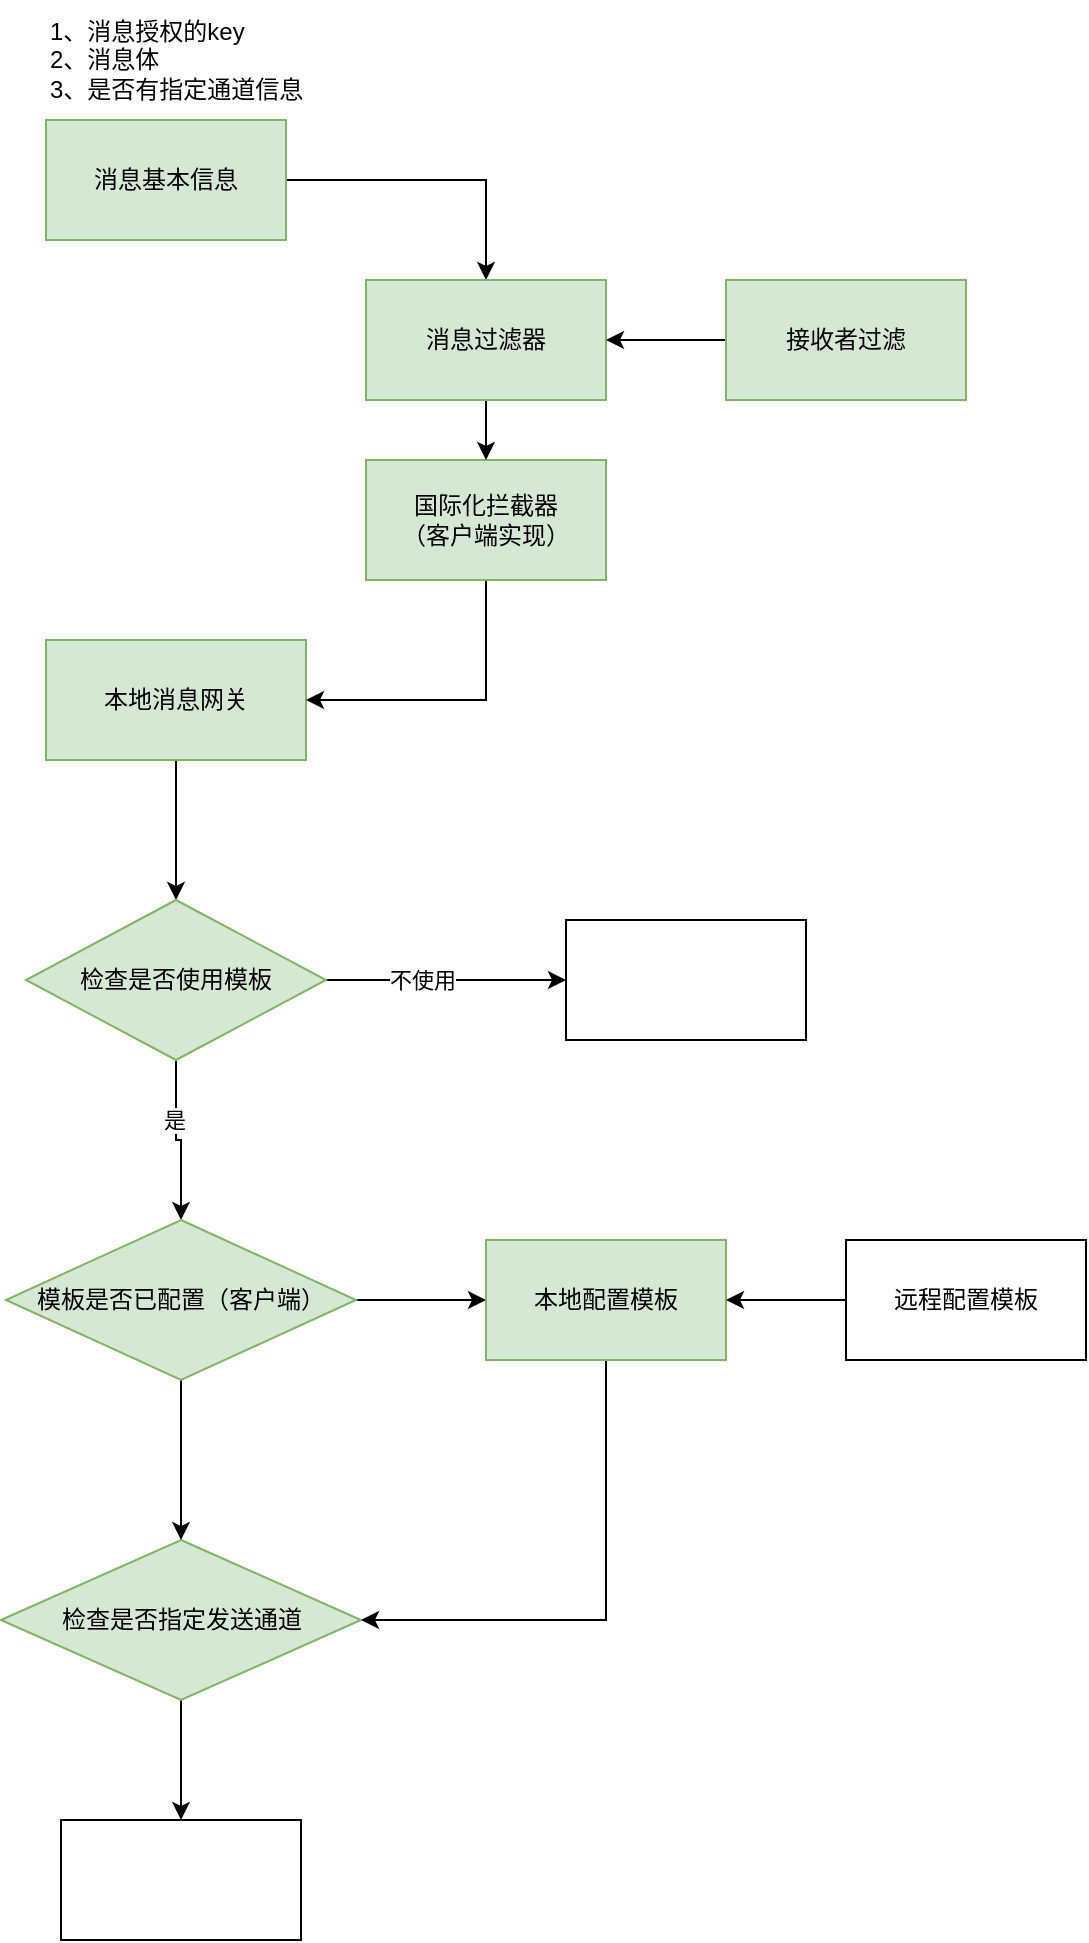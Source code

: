 <mxfile version="13.0.9" type="github">
  <diagram id="5LZlTyPBAkwx2AwI9NOy" name="Page-1">
    <mxGraphModel dx="782" dy="437" grid="1" gridSize="10" guides="1" tooltips="1" connect="1" arrows="1" fold="1" page="1" pageScale="1" pageWidth="827" pageHeight="1169" math="0" shadow="0">
      <root>
        <mxCell id="0" />
        <mxCell id="1" parent="0" />
        <mxCell id="CE-JVUQtcYNLhDiKW8DJ-5" style="edgeStyle=orthogonalEdgeStyle;rounded=0;orthogonalLoop=1;jettySize=auto;html=1;entryX=0.5;entryY=0;entryDx=0;entryDy=0;" edge="1" parent="1" source="CE-JVUQtcYNLhDiKW8DJ-1" target="CE-JVUQtcYNLhDiKW8DJ-15">
          <mxGeometry relative="1" as="geometry">
            <mxPoint x="280" y="140" as="targetPoint" />
          </mxGeometry>
        </mxCell>
        <mxCell id="CE-JVUQtcYNLhDiKW8DJ-1" value="消息基本信息" style="rounded=0;whiteSpace=wrap;html=1;fillColor=#d5e8d4;strokeColor=#82b366;" vertex="1" parent="1">
          <mxGeometry x="60" y="70" width="120" height="60" as="geometry" />
        </mxCell>
        <mxCell id="CE-JVUQtcYNLhDiKW8DJ-2" value="1、消息授权的key&lt;br&gt;2、消息体&lt;br&gt;3、是否有指定通道信息&lt;br&gt;" style="text;html=1;strokeColor=none;fillColor=none;align=left;verticalAlign=middle;whiteSpace=wrap;rounded=0;" vertex="1" parent="1">
          <mxGeometry x="60" y="10" width="220" height="60" as="geometry" />
        </mxCell>
        <mxCell id="CE-JVUQtcYNLhDiKW8DJ-7" style="edgeStyle=orthogonalEdgeStyle;rounded=0;orthogonalLoop=1;jettySize=auto;html=1;entryX=0.5;entryY=0;entryDx=0;entryDy=0;" edge="1" parent="1" source="CE-JVUQtcYNLhDiKW8DJ-4" target="CE-JVUQtcYNLhDiKW8DJ-6">
          <mxGeometry relative="1" as="geometry" />
        </mxCell>
        <mxCell id="CE-JVUQtcYNLhDiKW8DJ-4" value="本地消息网关" style="rounded=0;whiteSpace=wrap;html=1;fillColor=#d5e8d4;strokeColor=#82b366;" vertex="1" parent="1">
          <mxGeometry x="60" y="330" width="130" height="60" as="geometry" />
        </mxCell>
        <mxCell id="CE-JVUQtcYNLhDiKW8DJ-9" style="edgeStyle=orthogonalEdgeStyle;rounded=0;orthogonalLoop=1;jettySize=auto;html=1;" edge="1" parent="1" source="CE-JVUQtcYNLhDiKW8DJ-6" target="CE-JVUQtcYNLhDiKW8DJ-8">
          <mxGeometry relative="1" as="geometry" />
        </mxCell>
        <mxCell id="CE-JVUQtcYNLhDiKW8DJ-10" value="不使用" style="edgeLabel;html=1;align=center;verticalAlign=middle;resizable=0;points=[];" vertex="1" connectable="0" parent="CE-JVUQtcYNLhDiKW8DJ-9">
          <mxGeometry x="-0.206" relative="1" as="geometry">
            <mxPoint as="offset" />
          </mxGeometry>
        </mxCell>
        <mxCell id="CE-JVUQtcYNLhDiKW8DJ-20" style="edgeStyle=orthogonalEdgeStyle;rounded=0;orthogonalLoop=1;jettySize=auto;html=1;" edge="1" parent="1" source="CE-JVUQtcYNLhDiKW8DJ-6" target="CE-JVUQtcYNLhDiKW8DJ-22">
          <mxGeometry relative="1" as="geometry" />
        </mxCell>
        <mxCell id="CE-JVUQtcYNLhDiKW8DJ-21" value="是" style="edgeLabel;html=1;align=center;verticalAlign=middle;resizable=0;points=[];" vertex="1" connectable="0" parent="CE-JVUQtcYNLhDiKW8DJ-20">
          <mxGeometry x="-0.275" y="-1" relative="1" as="geometry">
            <mxPoint as="offset" />
          </mxGeometry>
        </mxCell>
        <mxCell id="CE-JVUQtcYNLhDiKW8DJ-6" value="检查是否使用模板" style="rhombus;whiteSpace=wrap;html=1;fillColor=#d5e8d4;strokeColor=#82b366;" vertex="1" parent="1">
          <mxGeometry x="50" y="460" width="150" height="80" as="geometry" />
        </mxCell>
        <mxCell id="CE-JVUQtcYNLhDiKW8DJ-8" value="" style="rounded=0;whiteSpace=wrap;html=1;" vertex="1" parent="1">
          <mxGeometry x="320" y="470" width="120" height="60" as="geometry" />
        </mxCell>
        <mxCell id="CE-JVUQtcYNLhDiKW8DJ-30" style="edgeStyle=orthogonalEdgeStyle;rounded=0;orthogonalLoop=1;jettySize=auto;html=1;entryX=0.5;entryY=0;entryDx=0;entryDy=0;" edge="1" parent="1" source="CE-JVUQtcYNLhDiKW8DJ-11" target="CE-JVUQtcYNLhDiKW8DJ-29">
          <mxGeometry relative="1" as="geometry" />
        </mxCell>
        <mxCell id="CE-JVUQtcYNLhDiKW8DJ-11" value="检查是否指定发送通道" style="rhombus;whiteSpace=wrap;html=1;fillColor=#d5e8d4;strokeColor=#82b366;" vertex="1" parent="1">
          <mxGeometry x="37.5" y="780" width="180" height="80" as="geometry" />
        </mxCell>
        <mxCell id="CE-JVUQtcYNLhDiKW8DJ-14" style="edgeStyle=orthogonalEdgeStyle;rounded=0;orthogonalLoop=1;jettySize=auto;html=1;entryX=1;entryY=0.5;entryDx=0;entryDy=0;exitX=0.5;exitY=1;exitDx=0;exitDy=0;" edge="1" parent="1" source="CE-JVUQtcYNLhDiKW8DJ-13" target="CE-JVUQtcYNLhDiKW8DJ-4">
          <mxGeometry relative="1" as="geometry" />
        </mxCell>
        <mxCell id="CE-JVUQtcYNLhDiKW8DJ-13" value="国际化拦截器&lt;br&gt;（客户端实现）" style="rounded=0;whiteSpace=wrap;html=1;fillColor=#d5e8d4;strokeColor=#82b366;" vertex="1" parent="1">
          <mxGeometry x="220" y="240" width="120" height="60" as="geometry" />
        </mxCell>
        <mxCell id="CE-JVUQtcYNLhDiKW8DJ-16" value="" style="edgeStyle=orthogonalEdgeStyle;rounded=0;orthogonalLoop=1;jettySize=auto;html=1;" edge="1" parent="1" source="CE-JVUQtcYNLhDiKW8DJ-15" target="CE-JVUQtcYNLhDiKW8DJ-13">
          <mxGeometry relative="1" as="geometry" />
        </mxCell>
        <mxCell id="CE-JVUQtcYNLhDiKW8DJ-15" value="消息过滤器" style="rounded=0;whiteSpace=wrap;html=1;fillColor=#d5e8d4;strokeColor=#82b366;" vertex="1" parent="1">
          <mxGeometry x="220" y="150" width="120" height="60" as="geometry" />
        </mxCell>
        <mxCell id="CE-JVUQtcYNLhDiKW8DJ-18" style="edgeStyle=orthogonalEdgeStyle;rounded=0;orthogonalLoop=1;jettySize=auto;html=1;entryX=1;entryY=0.5;entryDx=0;entryDy=0;" edge="1" parent="1" source="CE-JVUQtcYNLhDiKW8DJ-17" target="CE-JVUQtcYNLhDiKW8DJ-15">
          <mxGeometry relative="1" as="geometry" />
        </mxCell>
        <mxCell id="CE-JVUQtcYNLhDiKW8DJ-17" value="接收者过滤" style="rounded=0;whiteSpace=wrap;html=1;fillColor=#d5e8d4;strokeColor=#82b366;" vertex="1" parent="1">
          <mxGeometry x="400" y="150" width="120" height="60" as="geometry" />
        </mxCell>
        <mxCell id="CE-JVUQtcYNLhDiKW8DJ-23" style="edgeStyle=orthogonalEdgeStyle;rounded=0;orthogonalLoop=1;jettySize=auto;html=1;entryX=0.5;entryY=0;entryDx=0;entryDy=0;" edge="1" parent="1" source="CE-JVUQtcYNLhDiKW8DJ-22" target="CE-JVUQtcYNLhDiKW8DJ-11">
          <mxGeometry relative="1" as="geometry" />
        </mxCell>
        <mxCell id="CE-JVUQtcYNLhDiKW8DJ-24" style="edgeStyle=orthogonalEdgeStyle;rounded=0;orthogonalLoop=1;jettySize=auto;html=1;" edge="1" parent="1" source="CE-JVUQtcYNLhDiKW8DJ-22">
          <mxGeometry relative="1" as="geometry">
            <mxPoint x="280" y="660" as="targetPoint" />
          </mxGeometry>
        </mxCell>
        <mxCell id="CE-JVUQtcYNLhDiKW8DJ-22" value="模板是否已配置（客户端）" style="rhombus;whiteSpace=wrap;html=1;fillColor=#d5e8d4;strokeColor=#82b366;" vertex="1" parent="1">
          <mxGeometry x="40" y="620" width="175" height="80" as="geometry" />
        </mxCell>
        <mxCell id="CE-JVUQtcYNLhDiKW8DJ-26" style="edgeStyle=orthogonalEdgeStyle;rounded=0;orthogonalLoop=1;jettySize=auto;html=1;entryX=1;entryY=0.5;entryDx=0;entryDy=0;" edge="1" parent="1" source="CE-JVUQtcYNLhDiKW8DJ-25" target="CE-JVUQtcYNLhDiKW8DJ-11">
          <mxGeometry relative="1" as="geometry">
            <Array as="points">
              <mxPoint x="340" y="820" />
            </Array>
          </mxGeometry>
        </mxCell>
        <mxCell id="CE-JVUQtcYNLhDiKW8DJ-25" value="本地配置模板" style="rounded=0;whiteSpace=wrap;html=1;fillColor=#d5e8d4;strokeColor=#82b366;" vertex="1" parent="1">
          <mxGeometry x="280" y="630" width="120" height="60" as="geometry" />
        </mxCell>
        <mxCell id="CE-JVUQtcYNLhDiKW8DJ-28" style="edgeStyle=orthogonalEdgeStyle;rounded=0;orthogonalLoop=1;jettySize=auto;html=1;entryX=1;entryY=0.5;entryDx=0;entryDy=0;" edge="1" parent="1" source="CE-JVUQtcYNLhDiKW8DJ-27" target="CE-JVUQtcYNLhDiKW8DJ-25">
          <mxGeometry relative="1" as="geometry" />
        </mxCell>
        <mxCell id="CE-JVUQtcYNLhDiKW8DJ-27" value="远程配置模板" style="rounded=0;whiteSpace=wrap;html=1;" vertex="1" parent="1">
          <mxGeometry x="460" y="630" width="120" height="60" as="geometry" />
        </mxCell>
        <mxCell id="CE-JVUQtcYNLhDiKW8DJ-29" value="" style="rounded=0;whiteSpace=wrap;html=1;" vertex="1" parent="1">
          <mxGeometry x="67.5" y="920" width="120" height="60" as="geometry" />
        </mxCell>
      </root>
    </mxGraphModel>
  </diagram>
</mxfile>
